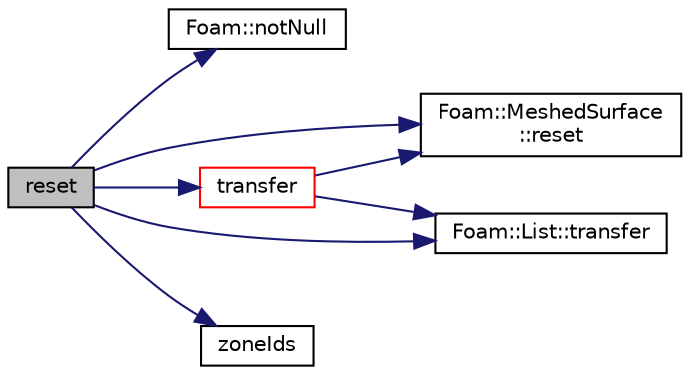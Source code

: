 digraph "reset"
{
  bgcolor="transparent";
  edge [fontname="Helvetica",fontsize="10",labelfontname="Helvetica",labelfontsize="10"];
  node [fontname="Helvetica",fontsize="10",shape=record];
  rankdir="LR";
  Node2702 [label="reset",height=0.2,width=0.4,color="black", fillcolor="grey75", style="filled", fontcolor="black"];
  Node2702 -> Node2703 [color="midnightblue",fontsize="10",style="solid",fontname="Helvetica"];
  Node2703 [label="Foam::notNull",height=0.2,width=0.4,color="black",URL="$a21851.html#a86b78efa204a96e7e7ef82a2df3571d6",tooltip="Return true if t is not a reference to the nullObject of type T. "];
  Node2702 -> Node2704 [color="midnightblue",fontsize="10",style="solid",fontname="Helvetica"];
  Node2704 [label="Foam::MeshedSurface\l::reset",height=0.2,width=0.4,color="black",URL="$a30833.html#a2842f8772b68328d806d9b0fb8b5e28f",tooltip="Reset primitive data (points, faces and zones) "];
  Node2702 -> Node2705 [color="midnightblue",fontsize="10",style="solid",fontname="Helvetica"];
  Node2705 [label="Foam::List::transfer",height=0.2,width=0.4,color="black",URL="$a26833.html#a25ad1d2084d16b234b0cf91c07e832c0",tooltip="Transfer the contents of the argument List into this list. "];
  Node2702 -> Node2706 [color="midnightblue",fontsize="10",style="solid",fontname="Helvetica"];
  Node2706 [label="transfer",height=0.2,width=0.4,color="red",URL="$a30841.html#a6df38f92358a4c8ec775d27efb154326",tooltip="Transfer the contents of the argument and annul the argument. "];
  Node2706 -> Node2704 [color="midnightblue",fontsize="10",style="solid",fontname="Helvetica"];
  Node2706 -> Node2705 [color="midnightblue",fontsize="10",style="solid",fontname="Helvetica"];
  Node2702 -> Node2747 [color="midnightblue",fontsize="10",style="solid",fontname="Helvetica"];
  Node2747 [label="zoneIds",height=0.2,width=0.4,color="black",URL="$a30841.html#a3c689ce644ac7f6cc05344cc86621eb7",tooltip="Return const access to the zone ids. "];
}
